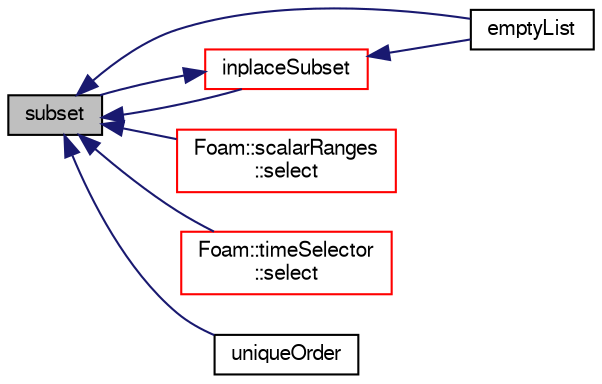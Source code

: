 digraph "subset"
{
  bgcolor="transparent";
  edge [fontname="FreeSans",fontsize="10",labelfontname="FreeSans",labelfontsize="10"];
  node [fontname="FreeSans",fontsize="10",shape=record];
  rankdir="LR";
  Node9316 [label="subset",height=0.2,width=0.4,color="black", fillcolor="grey75", style="filled", fontcolor="black"];
  Node9316 -> Node9317 [dir="back",color="midnightblue",fontsize="10",style="solid",fontname="FreeSans"];
  Node9317 [label="emptyList",height=0.2,width=0.4,color="black",URL="$a21124.html#aac3dd6ff6f51f3841ba88a3adb29e073",tooltip="Return reference to zero-sized list. Compare to List::null() which returns. "];
  Node9316 -> Node9318 [dir="back",color="midnightblue",fontsize="10",style="solid",fontname="FreeSans"];
  Node9318 [label="inplaceSubset",height=0.2,width=0.4,color="red",URL="$a21124.html#a42646732972db3a8e8af557f0d311f8c",tooltip="Inplace extract elements of List when select is a certain value. "];
  Node9318 -> Node9317 [dir="back",color="midnightblue",fontsize="10",style="solid",fontname="FreeSans"];
  Node9318 -> Node9316 [dir="back",color="midnightblue",fontsize="10",style="solid",fontname="FreeSans"];
  Node9316 -> Node9323 [dir="back",color="midnightblue",fontsize="10",style="solid",fontname="FreeSans"];
  Node9323 [label="Foam::scalarRanges\l::select",height=0.2,width=0.4,color="red",URL="$a28166.html#a1a994daffc69c784ae502c85cbf3db35",tooltip="Select a list of values that are within the ranges. "];
  Node9316 -> Node9325 [dir="back",color="midnightblue",fontsize="10",style="solid",fontname="FreeSans"];
  Node9325 [label="Foam::timeSelector\l::select",height=0.2,width=0.4,color="red",URL="$a26358.html#a02eddf55cea096bdc679be17efd7dba0",tooltip="Select a list of Time values that are within the ranges. "];
  Node9316 -> Node9331 [dir="back",color="midnightblue",fontsize="10",style="solid",fontname="FreeSans"];
  Node9331 [label="uniqueOrder",height=0.2,width=0.4,color="black",URL="$a21124.html#a8656d7fd299cba3f63699842f4a864b8"];
}
